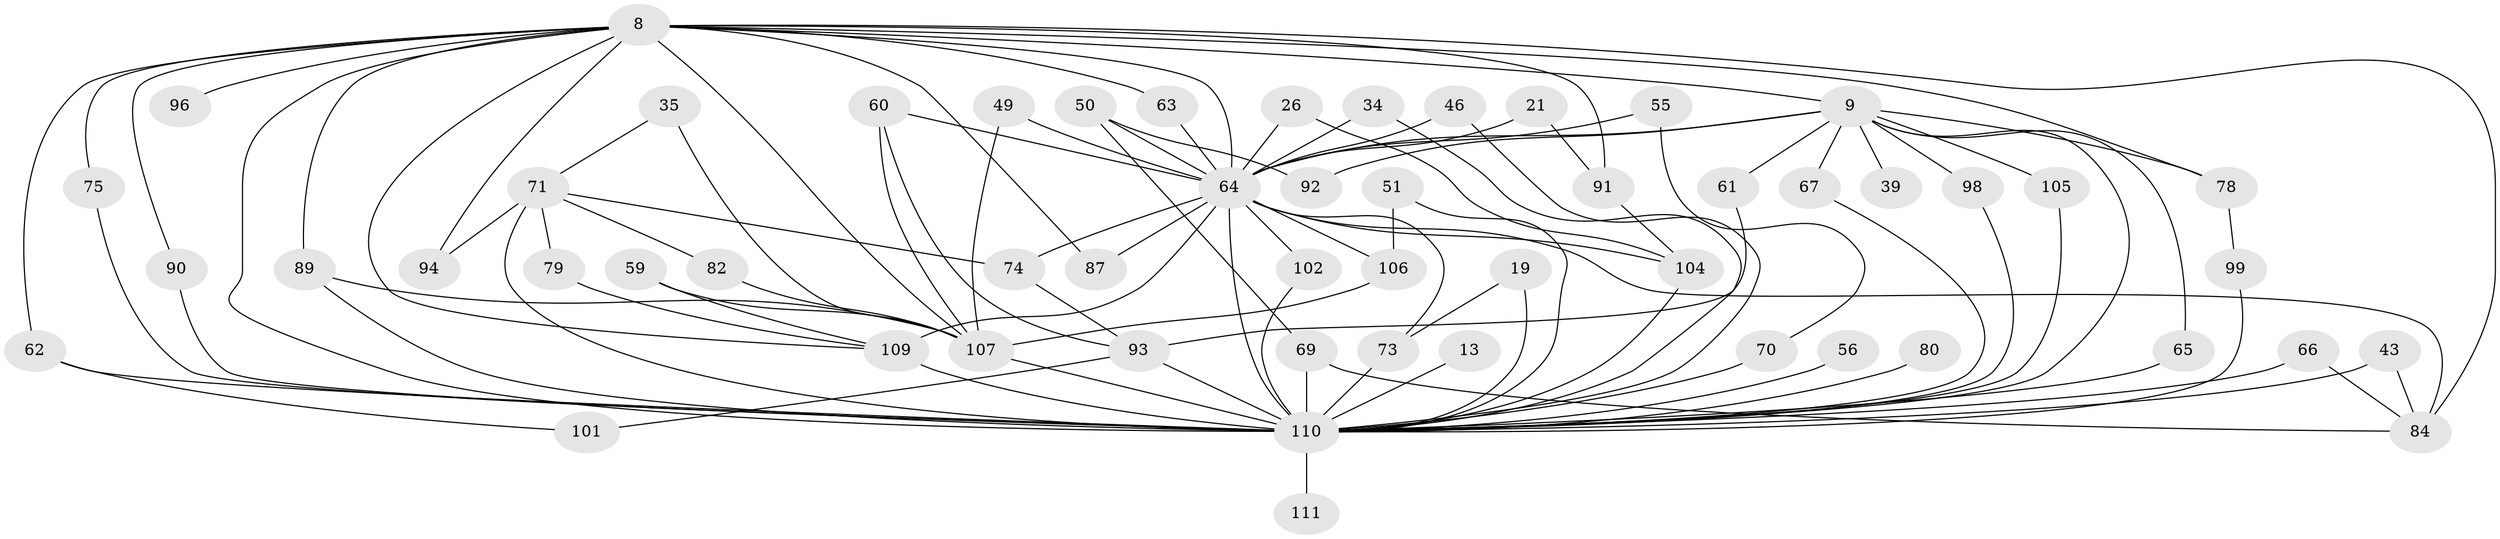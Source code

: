 // original degree distribution, {36: 0.009009009009009009, 18: 0.018018018018018018, 16: 0.018018018018018018, 22: 0.009009009009009009, 17: 0.009009009009009009, 19: 0.009009009009009009, 13: 0.009009009009009009, 33: 0.009009009009009009, 4: 0.06306306306306306, 8: 0.009009009009009009, 2: 0.5405405405405406, 9: 0.018018018018018018, 3: 0.21621621621621623, 6: 0.02702702702702703, 5: 0.02702702702702703, 7: 0.009009009009009009}
// Generated by graph-tools (version 1.1) at 2025/46/03/04/25 21:46:30]
// undirected, 55 vertices, 103 edges
graph export_dot {
graph [start="1"]
  node [color=gray90,style=filled];
  8 [super="+2"];
  9 [super="+7"];
  13;
  19 [super="+11"];
  21;
  26;
  34;
  35;
  39;
  43 [super="+15"];
  46;
  49;
  50 [super="+33"];
  51;
  55;
  56;
  59;
  60 [super="+45"];
  61;
  62 [super="+53"];
  63;
  64 [super="+5"];
  65 [super="+52"];
  66 [super="+40"];
  67;
  69 [super="+18"];
  70;
  71 [super="+32"];
  73 [super="+16"];
  74 [super="+38"];
  75;
  78 [super="+22"];
  79;
  80 [super="+76"];
  82 [super="+57"];
  84 [super="+37+41"];
  87 [super="+68"];
  89 [super="+81+85"];
  90;
  91 [super="+30"];
  92 [super="+42"];
  93 [super="+36+72+88"];
  94;
  96;
  98;
  99;
  101;
  102;
  104 [super="+28+100+58"];
  105;
  106 [super="+31"];
  107 [super="+47+23+86"];
  109 [super="+83+108"];
  110 [super="+103+97+10"];
  111;
  8 -- 9 [weight=4];
  8 -- 62 [weight=2];
  8 -- 75;
  8 -- 96 [weight=2];
  8 -- 78 [weight=2];
  8 -- 90;
  8 -- 94;
  8 -- 109 [weight=2];
  8 -- 63;
  8 -- 91;
  8 -- 89 [weight=2];
  8 -- 87;
  8 -- 110 [weight=6];
  8 -- 107;
  8 -- 84;
  8 -- 64 [weight=6];
  9 -- 39 [weight=2];
  9 -- 67;
  9 -- 92 [weight=2];
  9 -- 98;
  9 -- 105;
  9 -- 61;
  9 -- 78;
  9 -- 65;
  9 -- 110 [weight=8];
  9 -- 64 [weight=6];
  13 -- 110 [weight=2];
  19 -- 73;
  19 -- 110 [weight=3];
  21 -- 91;
  21 -- 64 [weight=2];
  26 -- 104;
  26 -- 64 [weight=2];
  34 -- 110;
  34 -- 64;
  35 -- 71;
  35 -- 107;
  43 -- 110 [weight=3];
  43 -- 84;
  46 -- 110;
  46 -- 64;
  49 -- 107;
  49 -- 64;
  50 -- 92;
  50 -- 69 [weight=2];
  50 -- 64;
  51 -- 106;
  51 -- 110;
  55 -- 70;
  55 -- 64 [weight=2];
  56 -- 110 [weight=2];
  59 -- 107;
  59 -- 109;
  60 -- 93;
  60 -- 107;
  60 -- 64;
  61 -- 93;
  62 -- 101;
  62 -- 110;
  63 -- 64;
  64 -- 110 [weight=10];
  64 -- 73;
  64 -- 74;
  64 -- 84 [weight=2];
  64 -- 87;
  64 -- 102;
  64 -- 104;
  64 -- 106 [weight=2];
  64 -- 109;
  65 -- 110 [weight=3];
  66 -- 110 [weight=2];
  66 -- 84;
  67 -- 110;
  69 -- 110 [weight=3];
  69 -- 84;
  70 -- 110;
  71 -- 79;
  71 -- 82;
  71 -- 94;
  71 -- 74;
  71 -- 110 [weight=3];
  73 -- 110;
  74 -- 93;
  75 -- 110;
  78 -- 99;
  79 -- 109;
  80 -- 110 [weight=3];
  82 -- 107 [weight=2];
  89 -- 107;
  89 -- 110 [weight=3];
  90 -- 110;
  91 -- 104;
  93 -- 101;
  93 -- 110 [weight=5];
  98 -- 110;
  99 -- 110;
  102 -- 110;
  104 -- 110 [weight=3];
  105 -- 110;
  106 -- 107 [weight=2];
  107 -- 110 [weight=5];
  109 -- 110 [weight=4];
  110 -- 111 [weight=2];
}
